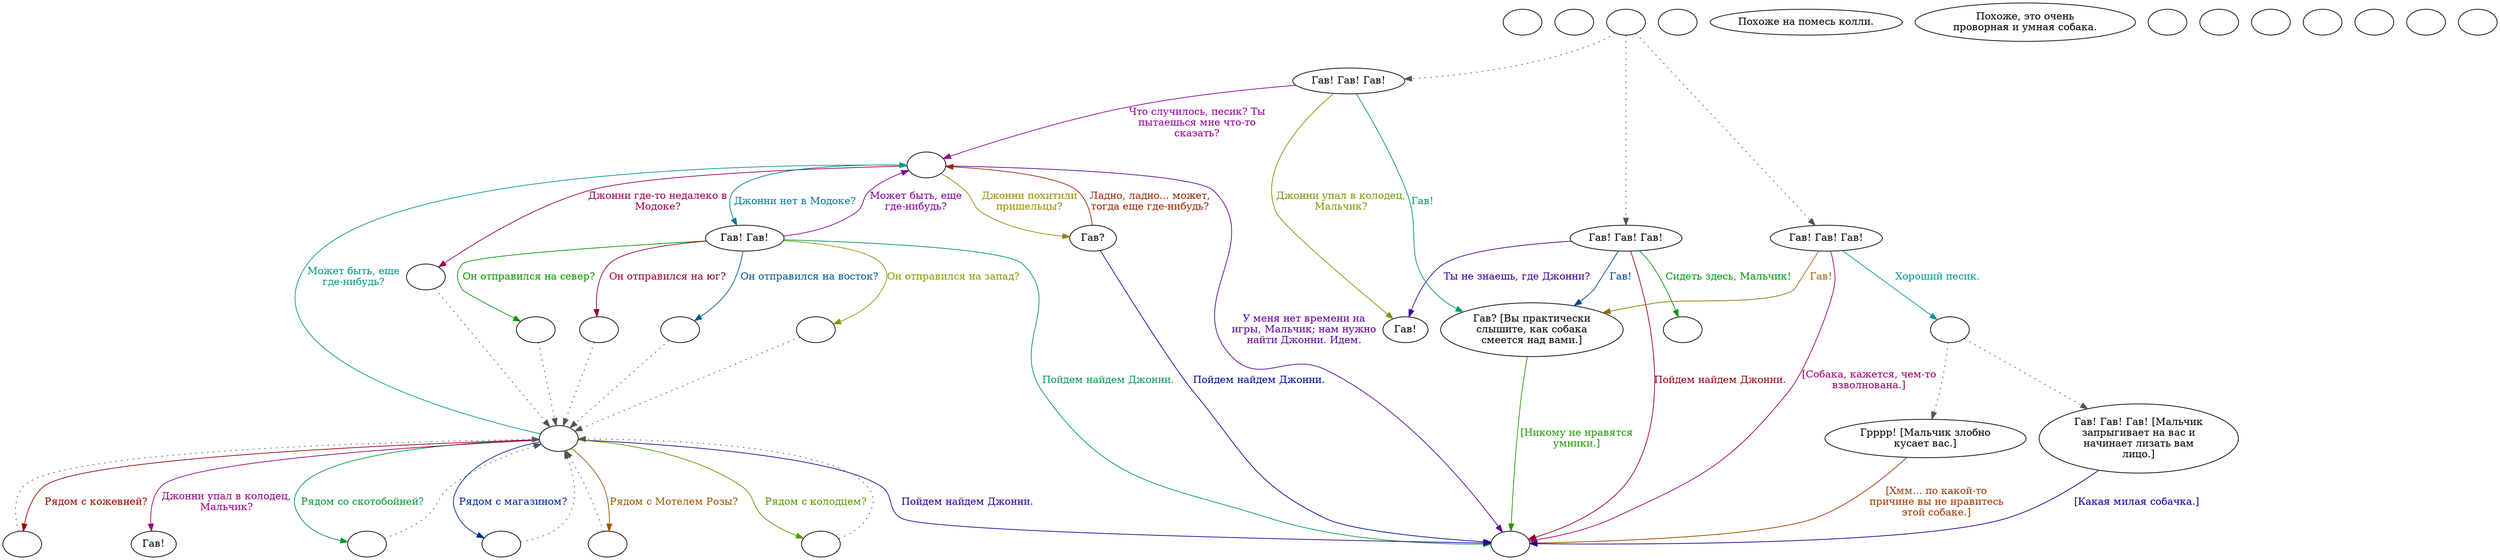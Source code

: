 digraph mcLaddie {
  "start" [style=filled       fillcolor="#FFFFFF"       color="#000000"]
  "start" [label=""]
  "critter_p_proc" [style=filled       fillcolor="#FFFFFF"       color="#000000"]
  "critter_p_proc" [label=""]
  "talk_p_proc" [style=filled       fillcolor="#FFFFFF"       color="#000000"]
  "talk_p_proc" -> "Node002" [style=dotted color="#555555"]
  "talk_p_proc" -> "Node001" [style=dotted color="#555555"]
  "talk_p_proc" -> "Node000" [style=dotted color="#555555"]
  "talk_p_proc" [label=""]
  "destroy_p_proc" [style=filled       fillcolor="#FFFFFF"       color="#000000"]
  "destroy_p_proc" [label=""]
  "look_at_p_proc" [style=filled       fillcolor="#FFFFFF"       color="#000000"]
  "look_at_p_proc" [label="Похоже на помесь колли."]
  "description_p_proc" [style=filled       fillcolor="#FFFFFF"       color="#000000"]
  "description_p_proc" [label="Похоже, это очень\nпроворная и умная собака."]
  "use_skill_on_p_proc" [style=filled       fillcolor="#FFFFFF"       color="#000000"]
  "use_skill_on_p_proc" [label=""]
  "damage_p_proc" [style=filled       fillcolor="#FFFFFF"       color="#000000"]
  "damage_p_proc" [label=""]
  "map_enter_p_proc" [style=filled       fillcolor="#FFFFFF"       color="#000000"]
  "map_enter_p_proc" [label=""]
  "map_update_p_proc" [style=filled       fillcolor="#FFFFFF"       color="#000000"]
  "map_update_p_proc" [label=""]
  "push_p_proc" [style=filled       fillcolor="#FFFFFF"       color="#000000"]
  "push_p_proc" [label=""]
  "Node000" [style=filled       fillcolor="#FFFFFF"       color="#000000"]
  "Node000" [label="Гав! Гав! Гав!"]
  "Node000" -> "Node999" [label="[Собака, кажется, чем-то\nвзволнована.]" color="#99006D" fontcolor="#99006D"]
  "Node000" -> "Node996" [label="Хороший песик." color="#009998" fontcolor="#009998"]
  "Node000" -> "Node012" [label="Гав!" color="#996B00" fontcolor="#996B00"]
  "Node001" [style=filled       fillcolor="#FFFFFF"       color="#000000"]
  "Node001" [label="Гав! Гав! Гав!"]
  "Node001" -> "Node013" [label="Ты не знаешь, где Джонни?" color="#3F0099" fontcolor="#3F0099"]
  "Node001" -> "Node994" [label="Сидеть здесь, Мальчик!" color="#009912" fontcolor="#009912"]
  "Node001" -> "Node999" [label="Пойдем найдем Джонни." color="#99001B" fontcolor="#99001B"]
  "Node001" -> "Node012" [label="Гав!" color="#004799" fontcolor="#004799"]
  "Node002" [style=filled       fillcolor="#FFFFFF"       color="#000000"]
  "Node002" [label="Гав! Гав! Гав!"]
  "Node002" -> "Node013" [label="Джонни упал в колодец,\nМальчик?" color="#749900" fontcolor="#749900"]
  "Node002" -> "Node014" [label="Что случилось, песик? Ты\nпытаешься мне что-то\nсказать?" color="#910099" fontcolor="#910099"]
  "Node002" -> "Node012" [label="Гав!" color="#009965" fontcolor="#009965"]
  "Node010" [style=filled       fillcolor="#FFFFFF"       color="#000000"]
  "Node010" [label="Грррр! [Мальчик злобно\nкусает вас.]"]
  "Node010" -> "Node999" [label="[Хмм... по какой-то\nпричине вы не нравитесь\nэтой собаке.]" color="#993800" fontcolor="#993800"]
  "Node011" [style=filled       fillcolor="#FFFFFF"       color="#000000"]
  "Node011" [label="Гав! Гав! Гав! [Мальчик\nзапрыгивает на вас и\nначинает лизать вам\nлицо.]"]
  "Node011" -> "Node999" [label="[Какая милая собачка.]" color="#0B0099" fontcolor="#0B0099"]
  "Node012" [style=filled       fillcolor="#FFFFFF"       color="#000000"]
  "Node012" [label="Гав? [Вы практически\nслышите, как собака\nсмеется над вами.]"]
  "Node012" -> "Node999" [label="[Никому не нравятся\nумники.]" color="#219900" fontcolor="#219900"]
  "Node013" [style=filled       fillcolor="#FFFFFF"       color="#000000"]
  "Node013" [label="Гав!"]
  "Node014" [style=filled       fillcolor="#FFFFFF"       color="#000000"]
  "Node014" [label=""]
  "Node014" -> "Node995" [label="Джонни где-то недалеко в\nМодоке?" color="#99004E" fontcolor="#99004E"]
  "Node014" -> "Node017" [label="Джонни нет в Модоке?" color="#007A99" fontcolor="#007A99"]
  "Node014" -> "Node018" [label="Джонни похитили\nпришельцы?" color="#998B00" fontcolor="#998B00"]
  "Node014" -> "Node999" [label="У меня нет времени на\nигры, Мальчик; нам нужно\nнайти Джонни. Идем." color="#5E0099" fontcolor="#5E0099"]
  "Node015" [style=filled       fillcolor="#FFFFFF"       color="#000000"]
  "Node015" [label=""]
  "Node015" -> "Node981" [label="Рядом со скотобойней?" color="#009932" fontcolor="#009932"]
  "Node015" -> "Node982" [label="Рядом с кожевней?" color="#990500" fontcolor="#990500"]
  "Node015" -> "Node983" [label="Рядом с магазином?" color="#002899" fontcolor="#002899"]
  "Node015" -> "Node984" [label="Рядом с колодцем?" color="#549900" fontcolor="#549900"]
  "Node015" -> "Node016" [label="Джонни упал в колодец,\nМальчик?" color="#990081" fontcolor="#990081"]
  "Node015" -> "Node014" [label="Может быть, еще\nгде-нибудь?" color="#009984" fontcolor="#009984"]
  "Node015" -> "Node985" [label="Рядом с Мотелем Розы?" color="#995800" fontcolor="#995800"]
  "Node015" -> "Node999" [label="Пойдем найдем Джонни." color="#2B0099" fontcolor="#2B0099"]
  "Node016" [style=filled       fillcolor="#FFFFFF"       color="#000000"]
  "Node016" [label="Гав!"]
  "Node017" [style=filled       fillcolor="#FFFFFF"       color="#000000"]
  "Node017" [label="Гав! Гав!"]
  "Node017" -> "Node986" [label="Он отправился на север?" color="#029900" fontcolor="#029900"]
  "Node017" -> "Node987" [label="Он отправился на юг?" color="#99002E" fontcolor="#99002E"]
  "Node017" -> "Node988" [label="Он отправился на восток?" color="#005B99" fontcolor="#005B99"]
  "Node017" -> "Node989" [label="Он отправился на запад?" color="#879900" fontcolor="#879900"]
  "Node017" -> "Node014" [label="Может быть, еще\nгде-нибудь?" color="#7E0099" fontcolor="#7E0099"]
  "Node017" -> "Node999" [label="Пойдем найдем Джонни." color="#009951" fontcolor="#009951"]
  "Node018" [style=filled       fillcolor="#FFFFFF"       color="#000000"]
  "Node018" [label="Гав?"]
  "Node018" -> "Node014" [label="Ладно, ладно... может,\nтогда еще где-нибудь?" color="#992500" fontcolor="#992500"]
  "Node018" -> "Node999" [label="Пойдем найдем Джонни." color="#000899" fontcolor="#000899"]
  "Node999" [style=filled       fillcolor="#FFFFFF"       color="#000000"]
  "Node999" [label=""]
  "Node996" [style=filled       fillcolor="#FFFFFF"       color="#000000"]
  "Node996" -> "Node010" [style=dotted color="#555555"]
  "Node996" -> "Node011" [style=dotted color="#555555"]
  "Node996" [label=""]
  "Node995" [style=filled       fillcolor="#FFFFFF"       color="#000000"]
  "Node995" -> "Node015" [style=dotted color="#555555"]
  "Node995" [label=""]
  "Node981" [style=filled       fillcolor="#FFFFFF"       color="#000000"]
  "Node981" -> "Node015" [style=dotted color="#555555"]
  "Node981" [label=""]
  "Node982" [style=filled       fillcolor="#FFFFFF"       color="#000000"]
  "Node982" -> "Node015" [style=dotted color="#555555"]
  "Node982" [label=""]
  "Node983" [style=filled       fillcolor="#FFFFFF"       color="#000000"]
  "Node983" -> "Node015" [style=dotted color="#555555"]
  "Node983" [label=""]
  "Node984" [style=filled       fillcolor="#FFFFFF"       color="#000000"]
  "Node984" -> "Node015" [style=dotted color="#555555"]
  "Node984" [label=""]
  "Node985" [style=filled       fillcolor="#FFFFFF"       color="#000000"]
  "Node985" -> "Node015" [style=dotted color="#555555"]
  "Node985" [label=""]
  "Node986" [style=filled       fillcolor="#FFFFFF"       color="#000000"]
  "Node986" -> "Node015" [style=dotted color="#555555"]
  "Node986" [label=""]
  "Node987" [style=filled       fillcolor="#FFFFFF"       color="#000000"]
  "Node987" -> "Node015" [style=dotted color="#555555"]
  "Node987" [label=""]
  "Node988" [style=filled       fillcolor="#FFFFFF"       color="#000000"]
  "Node988" -> "Node015" [style=dotted color="#555555"]
  "Node988" [label=""]
  "Node989" [style=filled       fillcolor="#FFFFFF"       color="#000000"]
  "Node989" -> "Node015" [style=dotted color="#555555"]
  "Node989" [label=""]
  "timed_event_p_proc" [style=filled       fillcolor="#FFFFFF"       color="#000000"]
  "timed_event_p_proc" [label=""]
  "use_obj_on_p_proc" [style=filled       fillcolor="#FFFFFF"       color="#000000"]
  "use_obj_on_p_proc" [label=""]
  "Node994" [style=filled       fillcolor="#FFFFFF"       color="#000000"]
  "Node994" [label=""]
}